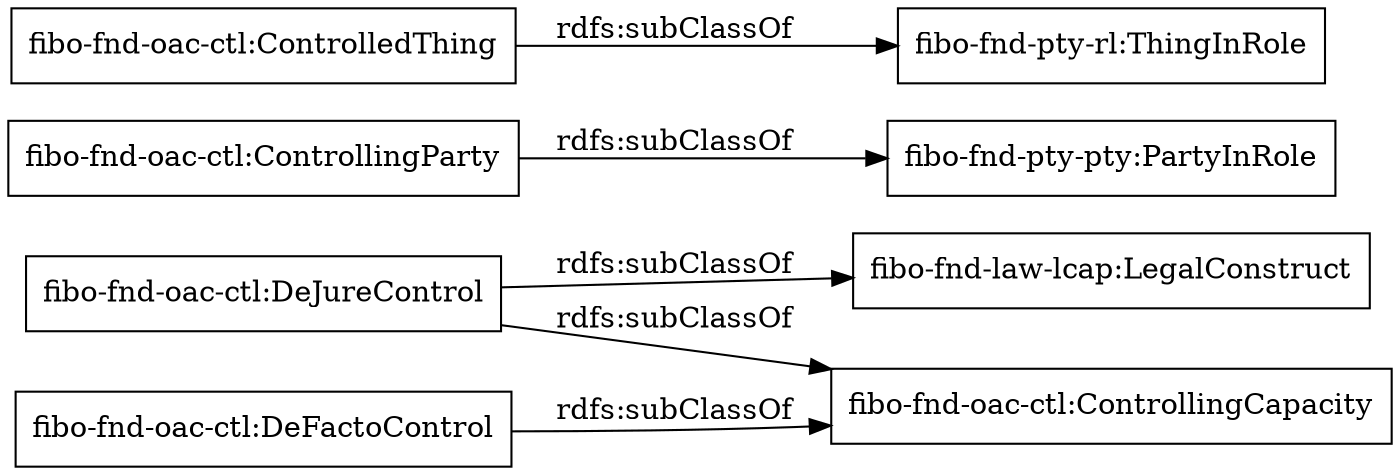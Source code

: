 digraph ar2dtool_diagram { 
rankdir=LR;
size="1000"
node [shape = rectangle, color="black"]; "fibo-fnd-oac-ctl:DeJureControl" "fibo-fnd-oac-ctl:DeFactoControl" "fibo-fnd-oac-ctl:ControllingParty" "fibo-fnd-oac-ctl:ControllingCapacity" "fibo-fnd-oac-ctl:ControlledThing" ; /*classes style*/
	"fibo-fnd-oac-ctl:DeJureControl" -> "fibo-fnd-oac-ctl:ControllingCapacity" [ label = "rdfs:subClassOf" ];
	"fibo-fnd-oac-ctl:DeJureControl" -> "fibo-fnd-law-lcap:LegalConstruct" [ label = "rdfs:subClassOf" ];
	"fibo-fnd-oac-ctl:ControlledThing" -> "fibo-fnd-pty-rl:ThingInRole" [ label = "rdfs:subClassOf" ];
	"fibo-fnd-oac-ctl:DeFactoControl" -> "fibo-fnd-oac-ctl:ControllingCapacity" [ label = "rdfs:subClassOf" ];
	"fibo-fnd-oac-ctl:ControllingParty" -> "fibo-fnd-pty-pty:PartyInRole" [ label = "rdfs:subClassOf" ];

}
